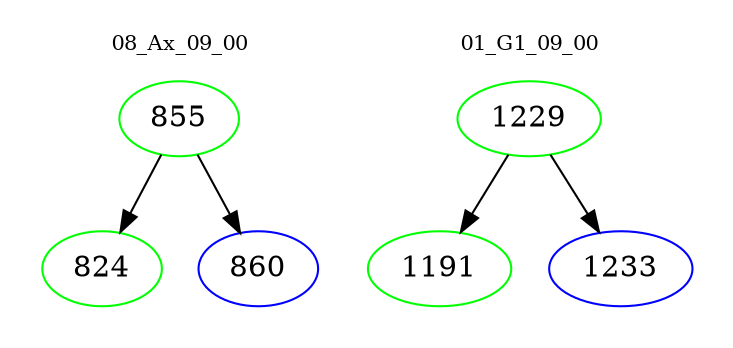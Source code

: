 digraph{
subgraph cluster_0 {
color = white
label = "08_Ax_09_00";
fontsize=10;
T0_855 [label="855", color="green"]
T0_855 -> T0_824 [color="black"]
T0_824 [label="824", color="green"]
T0_855 -> T0_860 [color="black"]
T0_860 [label="860", color="blue"]
}
subgraph cluster_1 {
color = white
label = "01_G1_09_00";
fontsize=10;
T1_1229 [label="1229", color="green"]
T1_1229 -> T1_1191 [color="black"]
T1_1191 [label="1191", color="green"]
T1_1229 -> T1_1233 [color="black"]
T1_1233 [label="1233", color="blue"]
}
}
